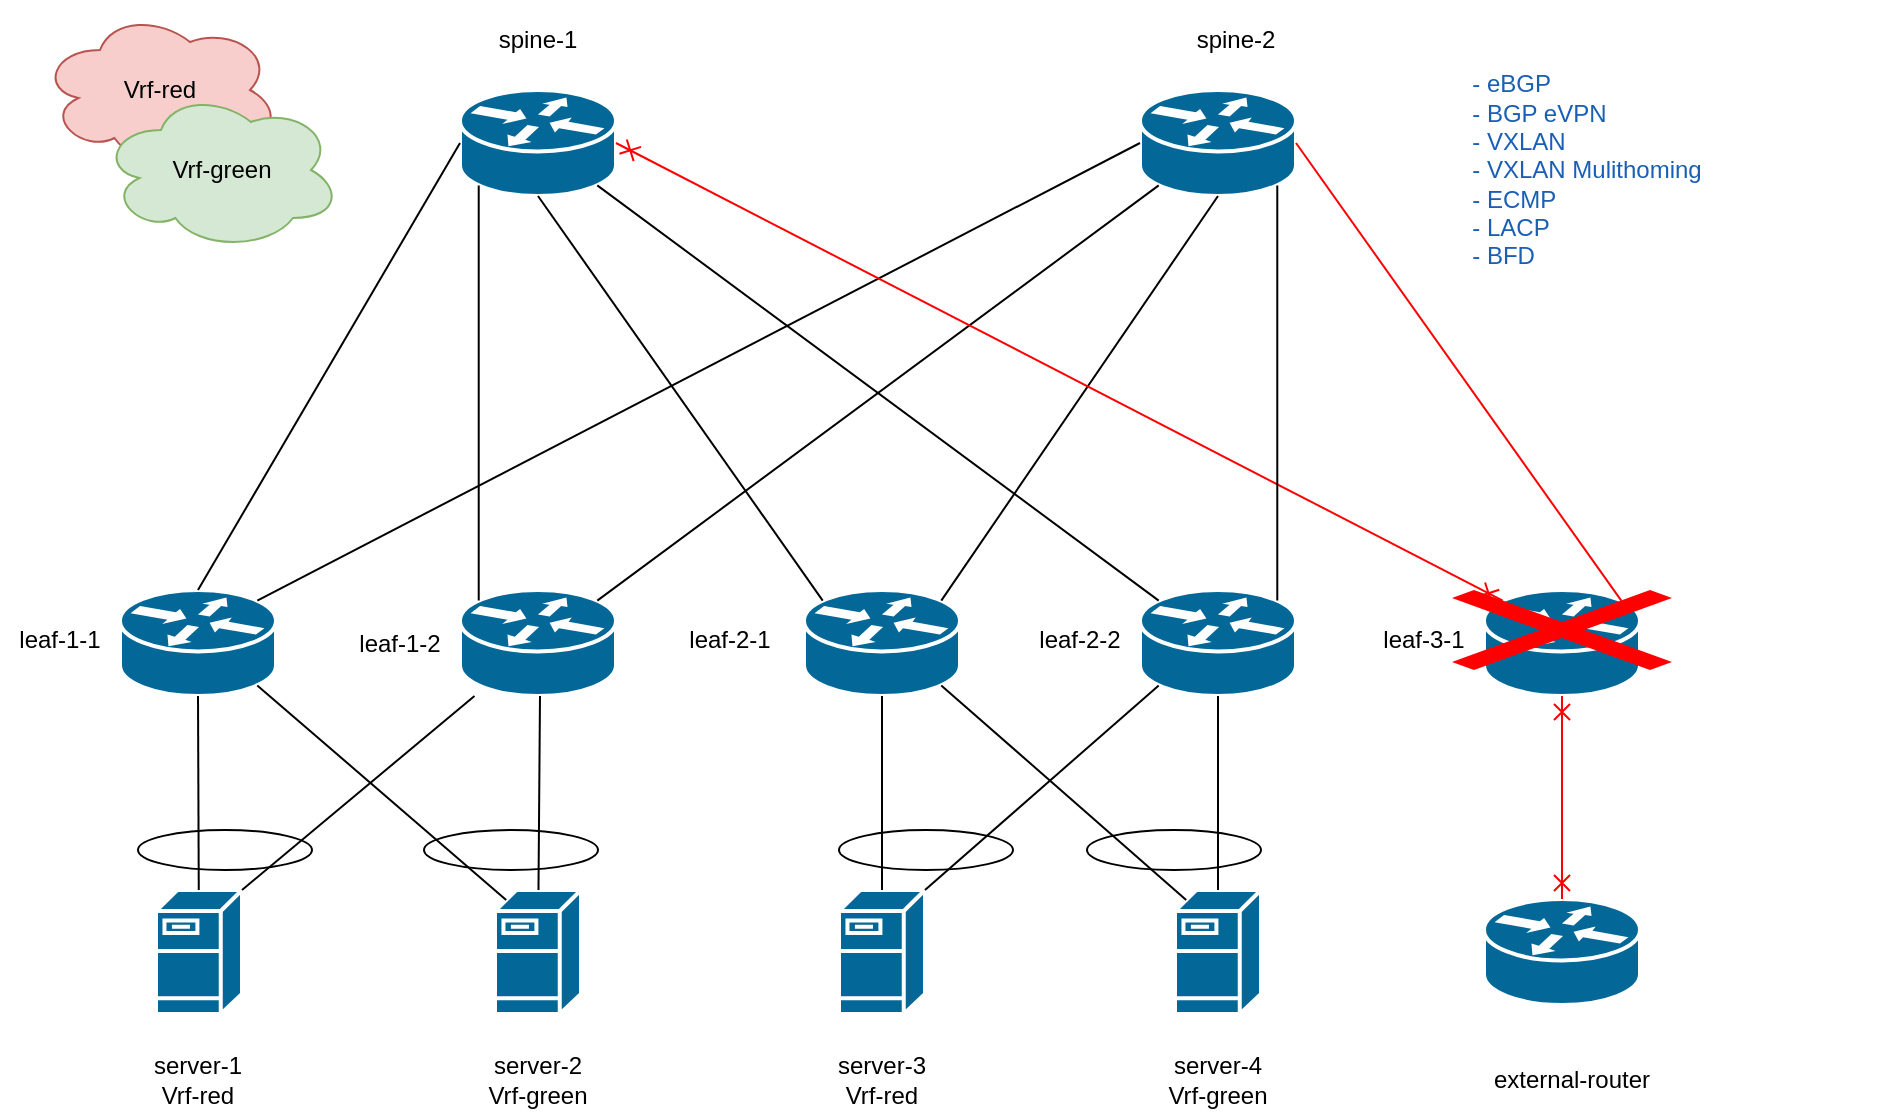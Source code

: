 <mxfile scale="1" border="0" version="24.6.4" type="device">
  <diagram name="Page-1" id="F5p9pbc7tB2g5aHlmoqs">
    <mxGraphModel dx="1377" dy="915" grid="1" gridSize="10" guides="1" tooltips="1" connect="1" arrows="1" fold="1" page="1" pageScale="1" pageWidth="850" pageHeight="1100" math="0" shadow="0">
      <root>
        <mxCell id="0" />
        <mxCell id="1" parent="0" />
        <mxCell id="PpKfus5s-THt8dw7ttCS-1" value="" style="shape=mxgraph.cisco.routers.router;sketch=0;html=1;pointerEvents=1;dashed=0;fillColor=#036897;strokeColor=#ffffff;strokeWidth=2;verticalLabelPosition=bottom;verticalAlign=top;align=center;outlineConnect=0;" parent="1" vertex="1">
          <mxGeometry x="90" y="400" width="78" height="53" as="geometry" />
        </mxCell>
        <mxCell id="PpKfus5s-THt8dw7ttCS-2" value="" style="shape=mxgraph.cisco.routers.router;sketch=0;html=1;pointerEvents=1;dashed=0;fillColor=#036897;strokeColor=#ffffff;strokeWidth=2;verticalLabelPosition=bottom;verticalAlign=top;align=center;outlineConnect=0;" parent="1" vertex="1">
          <mxGeometry x="260" y="150" width="78" height="53" as="geometry" />
        </mxCell>
        <mxCell id="PpKfus5s-THt8dw7ttCS-3" value="" style="shape=mxgraph.cisco.routers.router;sketch=0;html=1;pointerEvents=1;dashed=0;fillColor=#036897;strokeColor=#ffffff;strokeWidth=2;verticalLabelPosition=bottom;verticalAlign=top;align=center;outlineConnect=0;" parent="1" vertex="1">
          <mxGeometry x="260" y="400" width="78" height="53" as="geometry" />
        </mxCell>
        <mxCell id="PpKfus5s-THt8dw7ttCS-4" value="" style="shape=mxgraph.cisco.routers.router;sketch=0;html=1;pointerEvents=1;dashed=0;fillColor=#036897;strokeColor=#ffffff;strokeWidth=2;verticalLabelPosition=bottom;verticalAlign=top;align=center;outlineConnect=0;" parent="1" vertex="1">
          <mxGeometry x="432" y="400" width="78" height="53" as="geometry" />
        </mxCell>
        <mxCell id="PpKfus5s-THt8dw7ttCS-5" value="" style="shape=mxgraph.cisco.routers.router;sketch=0;html=1;pointerEvents=1;dashed=0;fillColor=#036897;strokeColor=#ffffff;strokeWidth=2;verticalLabelPosition=bottom;verticalAlign=top;align=center;outlineConnect=0;" parent="1" vertex="1">
          <mxGeometry x="600" y="150" width="78" height="53" as="geometry" />
        </mxCell>
        <mxCell id="PpKfus5s-THt8dw7ttCS-8" value="" style="endArrow=none;html=1;rounded=0;entryX=0;entryY=0.5;entryDx=0;entryDy=0;entryPerimeter=0;exitX=0.5;exitY=0;exitDx=0;exitDy=0;exitPerimeter=0;startArrow=none;startFill=0;endFill=0;strokeColor=#000000;" parent="1" source="PpKfus5s-THt8dw7ttCS-1" target="PpKfus5s-THt8dw7ttCS-2" edge="1">
          <mxGeometry width="50" height="50" relative="1" as="geometry">
            <mxPoint x="400" y="500" as="sourcePoint" />
            <mxPoint x="450" y="450" as="targetPoint" />
          </mxGeometry>
        </mxCell>
        <mxCell id="PpKfus5s-THt8dw7ttCS-9" value="" style="endArrow=none;html=1;rounded=0;entryX=0.12;entryY=0.9;entryDx=0;entryDy=0;entryPerimeter=0;exitX=0.88;exitY=0.1;exitDx=0;exitDy=0;exitPerimeter=0;" parent="1" source="PpKfus5s-THt8dw7ttCS-3" edge="1" target="PpKfus5s-THt8dw7ttCS-5">
          <mxGeometry width="50" height="50" relative="1" as="geometry">
            <mxPoint x="360" y="360" as="sourcePoint" />
            <mxPoint x="531" y="186" as="targetPoint" />
          </mxGeometry>
        </mxCell>
        <mxCell id="PpKfus5s-THt8dw7ttCS-10" value="" style="endArrow=none;html=1;rounded=0;entryX=0.12;entryY=0.9;entryDx=0;entryDy=0;entryPerimeter=0;startArrow=none;startFill=0;exitX=0.12;exitY=0.1;exitDx=0;exitDy=0;exitPerimeter=0;" parent="1" source="PpKfus5s-THt8dw7ttCS-3" target="PpKfus5s-THt8dw7ttCS-2" edge="1">
          <mxGeometry width="50" height="50" relative="1" as="geometry">
            <mxPoint x="230" y="400" as="sourcePoint" />
            <mxPoint x="289" y="196" as="targetPoint" />
          </mxGeometry>
        </mxCell>
        <mxCell id="PpKfus5s-THt8dw7ttCS-11" value="" style="endArrow=none;html=1;rounded=0;entryX=0.5;entryY=1;entryDx=0;entryDy=0;entryPerimeter=0;exitX=0.88;exitY=0.1;exitDx=0;exitDy=0;exitPerimeter=0;" parent="1" edge="1" target="PpKfus5s-THt8dw7ttCS-5" source="PpKfus5s-THt8dw7ttCS-4">
          <mxGeometry width="50" height="50" relative="1" as="geometry">
            <mxPoint x="666" y="307" as="sourcePoint" />
            <mxPoint x="580" y="183" as="targetPoint" />
          </mxGeometry>
        </mxCell>
        <mxCell id="PpKfus5s-THt8dw7ttCS-13" value="" style="endArrow=none;html=1;rounded=0;exitX=0.88;exitY=0.1;exitDx=0;exitDy=0;exitPerimeter=0;entryX=0;entryY=0.5;entryDx=0;entryDy=0;entryPerimeter=0;startArrow=none;startFill=0;endFill=0;strokeColor=#000000;" parent="1" source="PpKfus5s-THt8dw7ttCS-1" target="PpKfus5s-THt8dw7ttCS-5" edge="1">
          <mxGeometry width="50" height="50" relative="1" as="geometry">
            <mxPoint x="400" y="500" as="sourcePoint" />
            <mxPoint x="490" y="170" as="targetPoint" />
          </mxGeometry>
        </mxCell>
        <mxCell id="PpKfus5s-THt8dw7ttCS-14" value="" style="endArrow=none;html=1;rounded=0;exitX=0.12;exitY=0.1;exitDx=0;exitDy=0;exitPerimeter=0;entryX=0.5;entryY=1;entryDx=0;entryDy=0;entryPerimeter=0;" parent="1" source="PpKfus5s-THt8dw7ttCS-4" target="PpKfus5s-THt8dw7ttCS-2" edge="1">
          <mxGeometry width="50" height="50" relative="1" as="geometry">
            <mxPoint x="229" y="325" as="sourcePoint" />
            <mxPoint x="520" y="192" as="targetPoint" />
          </mxGeometry>
        </mxCell>
        <mxCell id="e_wbdFluKvRMtSv7blc7-1" value="" style="shape=mxgraph.cisco.routers.router;sketch=0;html=1;pointerEvents=1;dashed=0;fillColor=#036897;strokeColor=#ffffff;strokeWidth=2;verticalLabelPosition=bottom;verticalAlign=top;align=center;outlineConnect=0;" vertex="1" parent="1">
          <mxGeometry x="772" y="400" width="78" height="53" as="geometry" />
        </mxCell>
        <mxCell id="e_wbdFluKvRMtSv7blc7-2" value="" style="shape=mxgraph.cisco.routers.router;sketch=0;html=1;pointerEvents=1;dashed=0;fillColor=#036897;strokeColor=#ffffff;strokeWidth=2;verticalLabelPosition=bottom;verticalAlign=top;align=center;outlineConnect=0;" vertex="1" parent="1">
          <mxGeometry x="600" y="400" width="78" height="53" as="geometry" />
        </mxCell>
        <mxCell id="e_wbdFluKvRMtSv7blc7-5" value="" style="endArrow=none;html=1;rounded=0;entryX=0.88;entryY=0.9;entryDx=0;entryDy=0;entryPerimeter=0;exitX=0.12;exitY=0.1;exitDx=0;exitDy=0;exitPerimeter=0;" edge="1" parent="1" source="e_wbdFluKvRMtSv7blc7-2" target="PpKfus5s-THt8dw7ttCS-2">
          <mxGeometry width="50" height="50" relative="1" as="geometry">
            <mxPoint x="610" y="350" as="sourcePoint" />
            <mxPoint x="720" y="450" as="targetPoint" />
          </mxGeometry>
        </mxCell>
        <mxCell id="e_wbdFluKvRMtSv7blc7-7" value="" style="endArrow=cross;html=1;rounded=0;exitX=1;exitY=0.5;exitDx=0;exitDy=0;exitPerimeter=0;entryX=0.12;entryY=0.1;entryDx=0;entryDy=0;entryPerimeter=0;startArrow=cross;startFill=0;endFill=0;strokeColor=#FF0000;" edge="1" parent="1" source="PpKfus5s-THt8dw7ttCS-2" target="e_wbdFluKvRMtSv7blc7-1">
          <mxGeometry width="50" height="50" relative="1" as="geometry">
            <mxPoint x="670" y="500" as="sourcePoint" />
            <mxPoint x="720" y="450" as="targetPoint" />
          </mxGeometry>
        </mxCell>
        <mxCell id="e_wbdFluKvRMtSv7blc7-8" value="" style="endArrow=none;html=1;rounded=0;exitX=0.88;exitY=0.1;exitDx=0;exitDy=0;exitPerimeter=0;entryX=0.88;entryY=0.9;entryDx=0;entryDy=0;entryPerimeter=0;" edge="1" parent="1" source="e_wbdFluKvRMtSv7blc7-2" target="PpKfus5s-THt8dw7ttCS-5">
          <mxGeometry width="50" height="50" relative="1" as="geometry">
            <mxPoint x="670" y="500" as="sourcePoint" />
            <mxPoint x="610" y="190" as="targetPoint" />
          </mxGeometry>
        </mxCell>
        <mxCell id="e_wbdFluKvRMtSv7blc7-9" value="" style="endArrow=none;html=1;rounded=0;exitX=0.88;exitY=0.1;exitDx=0;exitDy=0;exitPerimeter=0;entryX=1;entryY=0.5;entryDx=0;entryDy=0;entryPerimeter=0;strokeColor=#FF0000;" edge="1" parent="1" source="e_wbdFluKvRMtSv7blc7-1" target="PpKfus5s-THt8dw7ttCS-5">
          <mxGeometry width="50" height="50" relative="1" as="geometry">
            <mxPoint x="850" y="390" as="sourcePoint" />
            <mxPoint x="980" y="170" as="targetPoint" />
          </mxGeometry>
        </mxCell>
        <mxCell id="e_wbdFluKvRMtSv7blc7-10" value="&lt;div&gt;spine-1&lt;/div&gt;" style="text;html=1;align=center;verticalAlign=middle;whiteSpace=wrap;rounded=0;" vertex="1" parent="1">
          <mxGeometry x="269" y="110" width="60" height="30" as="geometry" />
        </mxCell>
        <mxCell id="e_wbdFluKvRMtSv7blc7-11" value="&lt;div&gt;spine-2&lt;/div&gt;" style="text;html=1;align=center;verticalAlign=middle;whiteSpace=wrap;rounded=0;" vertex="1" parent="1">
          <mxGeometry x="617.5" y="110" width="60" height="30" as="geometry" />
        </mxCell>
        <mxCell id="e_wbdFluKvRMtSv7blc7-12" value="&lt;div&gt;leaf-1-1&lt;/div&gt;" style="text;html=1;align=center;verticalAlign=middle;whiteSpace=wrap;rounded=0;" vertex="1" parent="1">
          <mxGeometry x="30" y="410" width="60" height="30" as="geometry" />
        </mxCell>
        <mxCell id="e_wbdFluKvRMtSv7blc7-13" value="&lt;div&gt;leaf-1-2&lt;/div&gt;" style="text;html=1;align=center;verticalAlign=middle;whiteSpace=wrap;rounded=0;" vertex="1" parent="1">
          <mxGeometry x="200" y="411.5" width="60" height="30" as="geometry" />
        </mxCell>
        <mxCell id="e_wbdFluKvRMtSv7blc7-14" value="" style="shape=mxgraph.cisco.servers.fileserver;sketch=0;html=1;pointerEvents=1;dashed=0;fillColor=#036897;strokeColor=#ffffff;strokeWidth=2;verticalLabelPosition=bottom;verticalAlign=top;align=center;outlineConnect=0;" vertex="1" parent="1">
          <mxGeometry x="108" y="550" width="43" height="62" as="geometry" />
        </mxCell>
        <mxCell id="e_wbdFluKvRMtSv7blc7-15" value="" style="shape=mxgraph.cisco.servers.fileserver;sketch=0;html=1;pointerEvents=1;dashed=0;fillColor=#036897;strokeColor=#ffffff;strokeWidth=2;verticalLabelPosition=bottom;verticalAlign=top;align=center;outlineConnect=0;" vertex="1" parent="1">
          <mxGeometry x="277.5" y="550" width="43" height="62" as="geometry" />
        </mxCell>
        <mxCell id="e_wbdFluKvRMtSv7blc7-16" value="" style="shape=mxgraph.cisco.servers.fileserver;sketch=0;html=1;pointerEvents=1;dashed=0;fillColor=#036897;strokeColor=#ffffff;strokeWidth=2;verticalLabelPosition=bottom;verticalAlign=top;align=center;outlineConnect=0;" vertex="1" parent="1">
          <mxGeometry x="449.5" y="550" width="43" height="62" as="geometry" />
        </mxCell>
        <mxCell id="e_wbdFluKvRMtSv7blc7-18" value="" style="shape=mxgraph.cisco.routers.router;sketch=0;html=1;pointerEvents=1;dashed=0;fillColor=#036897;strokeColor=#ffffff;strokeWidth=2;verticalLabelPosition=bottom;verticalAlign=top;align=center;outlineConnect=0;" vertex="1" parent="1">
          <mxGeometry x="772" y="554.5" width="78" height="53" as="geometry" />
        </mxCell>
        <mxCell id="e_wbdFluKvRMtSv7blc7-19" value="" style="endArrow=none;html=1;rounded=0;entryX=0.5;entryY=1;entryDx=0;entryDy=0;entryPerimeter=0;startArrow=none;startFill=0;endFill=0;strokeColor=#000000;" edge="1" parent="1" source="e_wbdFluKvRMtSv7blc7-14" target="PpKfus5s-THt8dw7ttCS-1">
          <mxGeometry width="50" height="50" relative="1" as="geometry">
            <mxPoint x="670" y="390" as="sourcePoint" />
            <mxPoint x="720" y="340" as="targetPoint" />
          </mxGeometry>
        </mxCell>
        <mxCell id="e_wbdFluKvRMtSv7blc7-20" value="" style="endArrow=none;html=1;rounded=0;" edge="1" parent="1" source="e_wbdFluKvRMtSv7blc7-15">
          <mxGeometry width="50" height="50" relative="1" as="geometry">
            <mxPoint x="250" y="503" as="sourcePoint" />
            <mxPoint x="300" y="453" as="targetPoint" />
          </mxGeometry>
        </mxCell>
        <mxCell id="e_wbdFluKvRMtSv7blc7-21" value="" style="endArrow=none;html=1;rounded=0;exitX=1;exitY=0;exitDx=0;exitDy=0;exitPerimeter=0;startArrow=none;startFill=0;" edge="1" parent="1" source="e_wbdFluKvRMtSv7blc7-14" target="PpKfus5s-THt8dw7ttCS-3">
          <mxGeometry width="50" height="50" relative="1" as="geometry">
            <mxPoint x="670" y="390" as="sourcePoint" />
            <mxPoint x="720" y="340" as="targetPoint" />
          </mxGeometry>
        </mxCell>
        <mxCell id="e_wbdFluKvRMtSv7blc7-22" value="" style="endArrow=none;html=1;rounded=0;entryX=0.88;entryY=0.9;entryDx=0;entryDy=0;entryPerimeter=0;exitX=0.13;exitY=0.08;exitDx=0;exitDy=0;exitPerimeter=0;" edge="1" parent="1" source="e_wbdFluKvRMtSv7blc7-15" target="PpKfus5s-THt8dw7ttCS-1">
          <mxGeometry width="50" height="50" relative="1" as="geometry">
            <mxPoint x="670" y="390" as="sourcePoint" />
            <mxPoint x="720" y="340" as="targetPoint" />
          </mxGeometry>
        </mxCell>
        <mxCell id="e_wbdFluKvRMtSv7blc7-23" value="" style="shape=mxgraph.cisco.servers.fileserver;sketch=0;html=1;pointerEvents=1;dashed=0;fillColor=#036897;strokeColor=#ffffff;strokeWidth=2;verticalLabelPosition=bottom;verticalAlign=top;align=center;outlineConnect=0;" vertex="1" parent="1">
          <mxGeometry x="617.5" y="550" width="43" height="62" as="geometry" />
        </mxCell>
        <mxCell id="e_wbdFluKvRMtSv7blc7-27" value="" style="endArrow=none;html=1;rounded=0;entryX=0.5;entryY=0;entryDx=0;entryDy=0;entryPerimeter=0;" edge="1" parent="1" source="PpKfus5s-THt8dw7ttCS-4" target="e_wbdFluKvRMtSv7blc7-16">
          <mxGeometry width="50" height="50" relative="1" as="geometry">
            <mxPoint x="670" y="390" as="sourcePoint" />
            <mxPoint x="720" y="340" as="targetPoint" />
          </mxGeometry>
        </mxCell>
        <mxCell id="e_wbdFluKvRMtSv7blc7-28" value="" style="endArrow=none;html=1;rounded=0;" edge="1" parent="1" source="e_wbdFluKvRMtSv7blc7-23" target="e_wbdFluKvRMtSv7blc7-2">
          <mxGeometry width="50" height="50" relative="1" as="geometry">
            <mxPoint x="670" y="390" as="sourcePoint" />
            <mxPoint x="720" y="340" as="targetPoint" />
          </mxGeometry>
        </mxCell>
        <mxCell id="e_wbdFluKvRMtSv7blc7-29" value="" style="endArrow=none;html=1;rounded=0;exitX=0.88;exitY=0.9;exitDx=0;exitDy=0;exitPerimeter=0;entryX=0.13;entryY=0.08;entryDx=0;entryDy=0;entryPerimeter=0;" edge="1" parent="1" source="PpKfus5s-THt8dw7ttCS-4" target="e_wbdFluKvRMtSv7blc7-23">
          <mxGeometry width="50" height="50" relative="1" as="geometry">
            <mxPoint x="670" y="390" as="sourcePoint" />
            <mxPoint x="720" y="340" as="targetPoint" />
          </mxGeometry>
        </mxCell>
        <mxCell id="e_wbdFluKvRMtSv7blc7-30" value="" style="endArrow=none;html=1;rounded=0;exitX=1;exitY=0;exitDx=0;exitDy=0;exitPerimeter=0;entryX=0.12;entryY=0.9;entryDx=0;entryDy=0;entryPerimeter=0;" edge="1" parent="1" source="e_wbdFluKvRMtSv7blc7-16" target="e_wbdFluKvRMtSv7blc7-2">
          <mxGeometry width="50" height="50" relative="1" as="geometry">
            <mxPoint x="670" y="390" as="sourcePoint" />
            <mxPoint x="720" y="340" as="targetPoint" />
          </mxGeometry>
        </mxCell>
        <mxCell id="e_wbdFluKvRMtSv7blc7-31" value="" style="endArrow=cross;html=1;rounded=0;exitX=0.5;exitY=1;exitDx=0;exitDy=0;exitPerimeter=0;entryX=0.5;entryY=0;entryDx=0;entryDy=0;entryPerimeter=0;startArrow=cross;startFill=0;endFill=0;strokeColor=#FF0000;" edge="1" parent="1" source="e_wbdFluKvRMtSv7blc7-1" target="e_wbdFluKvRMtSv7blc7-18">
          <mxGeometry width="50" height="50" relative="1" as="geometry">
            <mxPoint x="670" y="390" as="sourcePoint" />
            <mxPoint x="720" y="340" as="targetPoint" />
          </mxGeometry>
        </mxCell>
        <mxCell id="e_wbdFluKvRMtSv7blc7-33" value="&lt;div&gt;leaf-2-1&lt;/div&gt;" style="text;html=1;align=center;verticalAlign=middle;whiteSpace=wrap;rounded=0;" vertex="1" parent="1">
          <mxGeometry x="365" y="410" width="60" height="30" as="geometry" />
        </mxCell>
        <mxCell id="e_wbdFluKvRMtSv7blc7-34" value="&lt;div&gt;leaf-2-2&lt;/div&gt;" style="text;html=1;align=center;verticalAlign=middle;whiteSpace=wrap;rounded=0;" vertex="1" parent="1">
          <mxGeometry x="540" y="410" width="60" height="30" as="geometry" />
        </mxCell>
        <mxCell id="e_wbdFluKvRMtSv7blc7-35" value="&lt;div&gt;leaf-3-1&lt;/div&gt;" style="text;html=1;align=center;verticalAlign=middle;whiteSpace=wrap;rounded=0;" vertex="1" parent="1">
          <mxGeometry x="712" y="410" width="60" height="30" as="geometry" />
        </mxCell>
        <mxCell id="e_wbdFluKvRMtSv7blc7-37" value="external-router" style="text;html=1;align=center;verticalAlign=middle;whiteSpace=wrap;rounded=0;" vertex="1" parent="1">
          <mxGeometry x="756" y="630" width="120" height="30" as="geometry" />
        </mxCell>
        <mxCell id="e_wbdFluKvRMtSv7blc7-38" value="&lt;div&gt;server-1&lt;/div&gt;&lt;div&gt;Vrf-red&lt;br&gt;&lt;/div&gt;" style="text;html=1;align=center;verticalAlign=middle;whiteSpace=wrap;rounded=0;" vertex="1" parent="1">
          <mxGeometry x="99" y="630" width="60" height="30" as="geometry" />
        </mxCell>
        <mxCell id="e_wbdFluKvRMtSv7blc7-39" value="&lt;div&gt;server-2&lt;/div&gt;&lt;div&gt;Vrf-green&lt;br&gt;&lt;/div&gt;" style="text;html=1;align=center;verticalAlign=middle;whiteSpace=wrap;rounded=0;" vertex="1" parent="1">
          <mxGeometry x="269" y="630" width="60" height="30" as="geometry" />
        </mxCell>
        <mxCell id="e_wbdFluKvRMtSv7blc7-40" value="&lt;div&gt;server-3&lt;/div&gt;&lt;div&gt;Vrf-red&lt;br&gt;&lt;/div&gt;" style="text;html=1;align=center;verticalAlign=middle;whiteSpace=wrap;rounded=0;" vertex="1" parent="1">
          <mxGeometry x="441" y="630" width="60" height="30" as="geometry" />
        </mxCell>
        <mxCell id="e_wbdFluKvRMtSv7blc7-41" value="&lt;div&gt;server-4&lt;/div&gt;&lt;div&gt;Vrf-green&lt;br&gt;&lt;/div&gt;" style="text;html=1;align=center;verticalAlign=middle;whiteSpace=wrap;rounded=0;" vertex="1" parent="1">
          <mxGeometry x="609" y="630" width="60" height="30" as="geometry" />
        </mxCell>
        <mxCell id="e_wbdFluKvRMtSv7blc7-42" value="Vrf-red" style="ellipse;shape=cloud;whiteSpace=wrap;html=1;fillColor=#f8cecc;strokeColor=#b85450;" vertex="1" parent="1">
          <mxGeometry x="50" y="110" width="120" height="80" as="geometry" />
        </mxCell>
        <mxCell id="e_wbdFluKvRMtSv7blc7-43" value="Vrf-green" style="ellipse;shape=cloud;whiteSpace=wrap;html=1;fillColor=#d5e8d4;strokeColor=#82b366;" vertex="1" parent="1">
          <mxGeometry x="80.5" y="150" width="120" height="80" as="geometry" />
        </mxCell>
        <mxCell id="e_wbdFluKvRMtSv7blc7-44" value="&lt;div align=&quot;left&quot;&gt;&lt;font color=&quot;#1a5fb4&quot;&gt;- eBGP&lt;/font&gt;&lt;/div&gt;&lt;div align=&quot;left&quot;&gt;&lt;font color=&quot;#1a5fb4&quot;&gt;- BGP eVPN&lt;br&gt;&lt;/font&gt;&lt;/div&gt;&lt;div align=&quot;left&quot;&gt;&lt;font color=&quot;#1a5fb4&quot;&gt;- VXLAN&lt;/font&gt;&lt;/div&gt;&lt;div align=&quot;left&quot;&gt;&lt;font color=&quot;#1a5fb4&quot;&gt;- VXLAN Mulithoming&lt;/font&gt;&lt;/div&gt;&lt;div align=&quot;left&quot;&gt;&lt;font color=&quot;#1a5fb4&quot;&gt;- ECMP&lt;/font&gt;&lt;/div&gt;&lt;div align=&quot;left&quot;&gt;&lt;font color=&quot;#1a5fb4&quot;&gt;- LACP&lt;/font&gt;&lt;/div&gt;&lt;div align=&quot;left&quot;&gt;&lt;font color=&quot;#1a5fb4&quot;&gt;- BFD&lt;br&gt;&lt;/font&gt;&lt;/div&gt;" style="text;html=1;align=center;verticalAlign=middle;whiteSpace=wrap;rounded=0;" vertex="1" parent="1">
          <mxGeometry x="678" y="105" width="291" height="170" as="geometry" />
        </mxCell>
        <mxCell id="e_wbdFluKvRMtSv7blc7-46" value="" style="ellipse;whiteSpace=wrap;html=1;fillColor=none;" vertex="1" parent="1">
          <mxGeometry x="573.5" y="520" width="87" height="20" as="geometry" />
        </mxCell>
        <mxCell id="e_wbdFluKvRMtSv7blc7-47" value="" style="ellipse;whiteSpace=wrap;html=1;fillColor=none;" vertex="1" parent="1">
          <mxGeometry x="449.5" y="520" width="87" height="20" as="geometry" />
        </mxCell>
        <mxCell id="e_wbdFluKvRMtSv7blc7-48" value="" style="ellipse;whiteSpace=wrap;html=1;fillColor=none;" vertex="1" parent="1">
          <mxGeometry x="242" y="520" width="87" height="20" as="geometry" />
        </mxCell>
        <mxCell id="e_wbdFluKvRMtSv7blc7-49" value="" style="ellipse;whiteSpace=wrap;html=1;fillColor=none;strokeColor=#000000;" vertex="1" parent="1">
          <mxGeometry x="99" y="520" width="87" height="20" as="geometry" />
        </mxCell>
        <mxCell id="e_wbdFluKvRMtSv7blc7-61" value="" style="shape=mxgraph.mockup.markup.redX;fillColor=#ff0000;html=1;shadow=0;whiteSpace=wrap;strokeColor=none;" vertex="1" parent="1">
          <mxGeometry x="756" y="400" width="110" height="40" as="geometry" />
        </mxCell>
      </root>
    </mxGraphModel>
  </diagram>
</mxfile>
